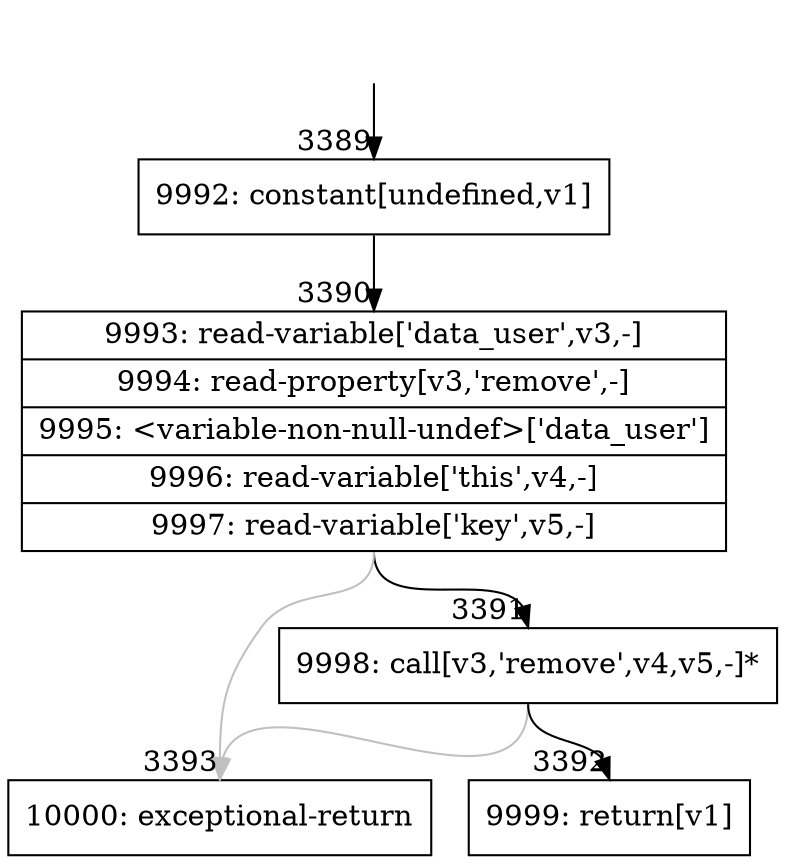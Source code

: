 digraph {
rankdir="TD"
BB_entry225[shape=none,label=""];
BB_entry225 -> BB3389 [tailport=s, headport=n, headlabel="    3389"]
BB3389 [shape=record label="{9992: constant[undefined,v1]}" ] 
BB3389 -> BB3390 [tailport=s, headport=n, headlabel="      3390"]
BB3390 [shape=record label="{9993: read-variable['data_user',v3,-]|9994: read-property[v3,'remove',-]|9995: \<variable-non-null-undef\>['data_user']|9996: read-variable['this',v4,-]|9997: read-variable['key',v5,-]}" ] 
BB3390 -> BB3391 [tailport=s, headport=n, headlabel="      3391"]
BB3390 -> BB3393 [tailport=s, headport=n, color=gray, headlabel="      3393"]
BB3391 [shape=record label="{9998: call[v3,'remove',v4,v5,-]*}" ] 
BB3391 -> BB3392 [tailport=s, headport=n, headlabel="      3392"]
BB3391 -> BB3393 [tailport=s, headport=n, color=gray]
BB3392 [shape=record label="{9999: return[v1]}" ] 
BB3393 [shape=record label="{10000: exceptional-return}" ] 
}
